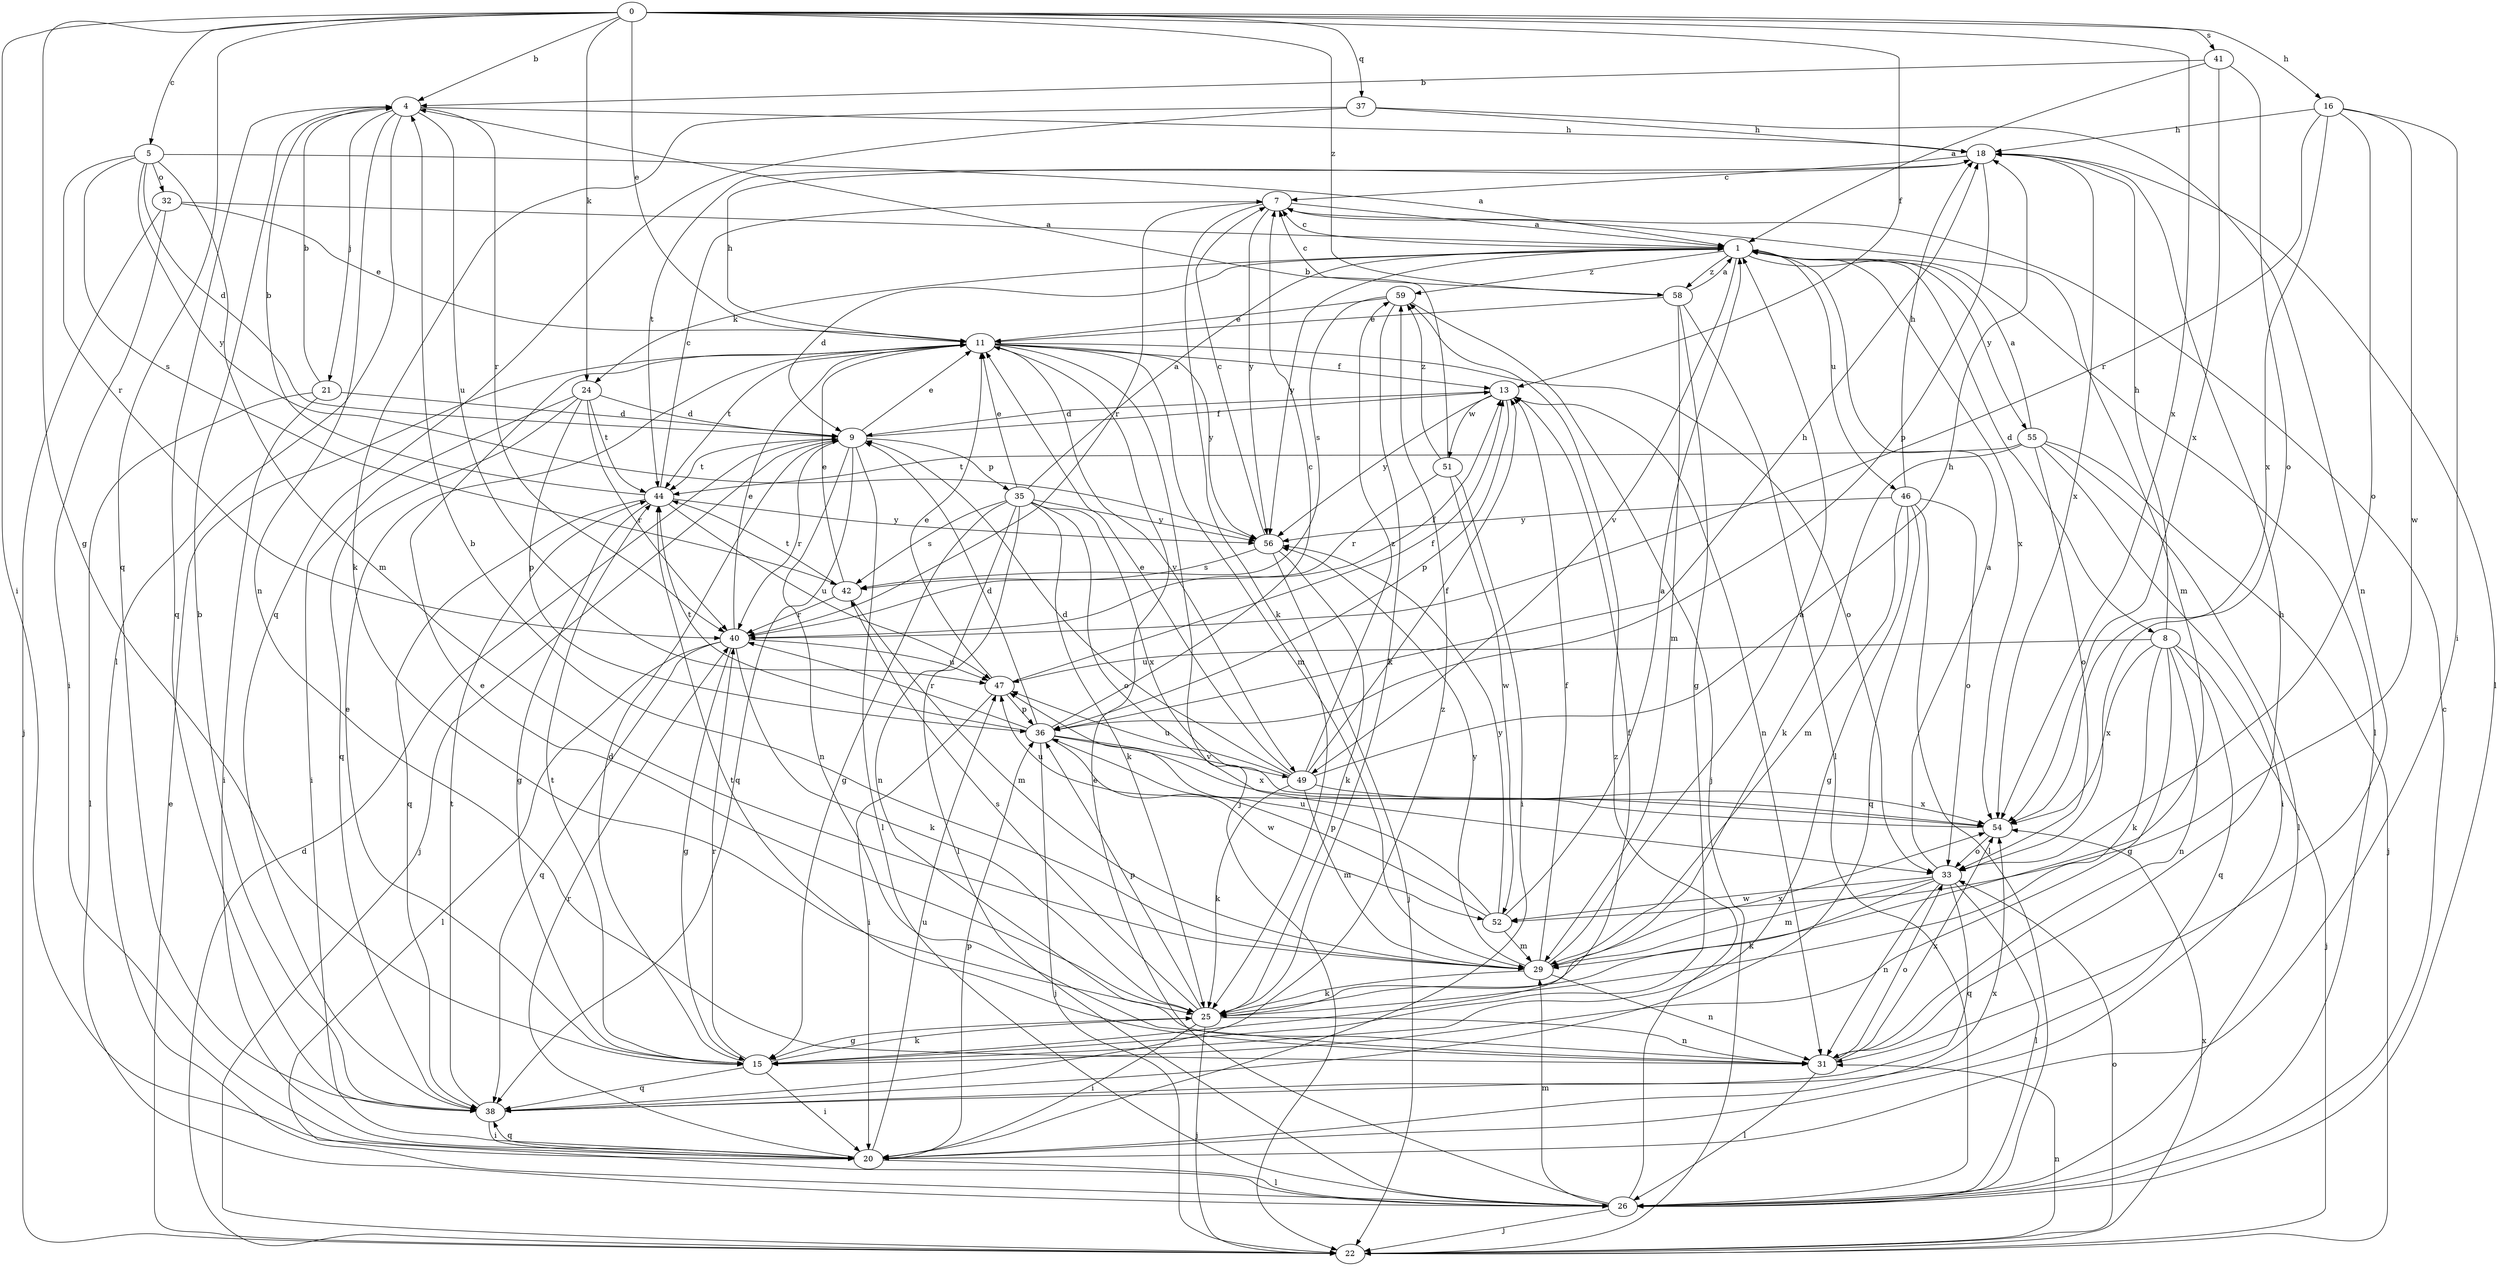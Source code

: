 strict digraph  {
0;
1;
4;
5;
7;
8;
9;
11;
13;
15;
16;
18;
20;
21;
22;
24;
25;
26;
29;
31;
32;
33;
35;
36;
37;
38;
40;
41;
42;
44;
46;
47;
49;
51;
52;
54;
55;
56;
58;
59;
0 -> 4  [label=b];
0 -> 5  [label=c];
0 -> 11  [label=e];
0 -> 13  [label=f];
0 -> 15  [label=g];
0 -> 16  [label=h];
0 -> 20  [label=i];
0 -> 24  [label=k];
0 -> 37  [label=q];
0 -> 38  [label=q];
0 -> 41  [label=s];
0 -> 54  [label=x];
0 -> 58  [label=z];
1 -> 7  [label=c];
1 -> 8  [label=d];
1 -> 9  [label=d];
1 -> 24  [label=k];
1 -> 26  [label=l];
1 -> 46  [label=u];
1 -> 49  [label=v];
1 -> 54  [label=x];
1 -> 55  [label=y];
1 -> 56  [label=y];
1 -> 58  [label=z];
1 -> 59  [label=z];
4 -> 18  [label=h];
4 -> 21  [label=j];
4 -> 26  [label=l];
4 -> 31  [label=n];
4 -> 38  [label=q];
4 -> 40  [label=r];
4 -> 47  [label=u];
5 -> 1  [label=a];
5 -> 9  [label=d];
5 -> 29  [label=m];
5 -> 32  [label=o];
5 -> 40  [label=r];
5 -> 42  [label=s];
5 -> 56  [label=y];
7 -> 1  [label=a];
7 -> 25  [label=k];
7 -> 29  [label=m];
7 -> 40  [label=r];
7 -> 56  [label=y];
8 -> 15  [label=g];
8 -> 18  [label=h];
8 -> 22  [label=j];
8 -> 25  [label=k];
8 -> 31  [label=n];
8 -> 38  [label=q];
8 -> 47  [label=u];
8 -> 54  [label=x];
9 -> 11  [label=e];
9 -> 13  [label=f];
9 -> 22  [label=j];
9 -> 26  [label=l];
9 -> 31  [label=n];
9 -> 35  [label=p];
9 -> 38  [label=q];
9 -> 40  [label=r];
9 -> 44  [label=t];
11 -> 13  [label=f];
11 -> 18  [label=h];
11 -> 22  [label=j];
11 -> 29  [label=m];
11 -> 33  [label=o];
11 -> 44  [label=t];
11 -> 49  [label=v];
11 -> 56  [label=y];
13 -> 9  [label=d];
13 -> 31  [label=n];
13 -> 36  [label=p];
13 -> 51  [label=w];
13 -> 56  [label=y];
15 -> 9  [label=d];
15 -> 11  [label=e];
15 -> 13  [label=f];
15 -> 20  [label=i];
15 -> 25  [label=k];
15 -> 38  [label=q];
15 -> 40  [label=r];
15 -> 44  [label=t];
16 -> 18  [label=h];
16 -> 20  [label=i];
16 -> 33  [label=o];
16 -> 40  [label=r];
16 -> 52  [label=w];
16 -> 54  [label=x];
18 -> 7  [label=c];
18 -> 26  [label=l];
18 -> 36  [label=p];
18 -> 44  [label=t];
18 -> 54  [label=x];
20 -> 26  [label=l];
20 -> 36  [label=p];
20 -> 38  [label=q];
20 -> 40  [label=r];
20 -> 47  [label=u];
20 -> 54  [label=x];
21 -> 4  [label=b];
21 -> 9  [label=d];
21 -> 20  [label=i];
21 -> 26  [label=l];
22 -> 9  [label=d];
22 -> 11  [label=e];
22 -> 31  [label=n];
22 -> 33  [label=o];
22 -> 54  [label=x];
24 -> 9  [label=d];
24 -> 20  [label=i];
24 -> 36  [label=p];
24 -> 38  [label=q];
24 -> 40  [label=r];
24 -> 44  [label=t];
25 -> 11  [label=e];
25 -> 15  [label=g];
25 -> 20  [label=i];
25 -> 22  [label=j];
25 -> 31  [label=n];
25 -> 36  [label=p];
25 -> 42  [label=s];
26 -> 7  [label=c];
26 -> 11  [label=e];
26 -> 22  [label=j];
26 -> 29  [label=m];
26 -> 59  [label=z];
29 -> 1  [label=a];
29 -> 4  [label=b];
29 -> 13  [label=f];
29 -> 25  [label=k];
29 -> 31  [label=n];
29 -> 54  [label=x];
29 -> 56  [label=y];
31 -> 18  [label=h];
31 -> 26  [label=l];
31 -> 33  [label=o];
31 -> 44  [label=t];
31 -> 54  [label=x];
32 -> 1  [label=a];
32 -> 11  [label=e];
32 -> 20  [label=i];
32 -> 22  [label=j];
33 -> 1  [label=a];
33 -> 25  [label=k];
33 -> 26  [label=l];
33 -> 29  [label=m];
33 -> 31  [label=n];
33 -> 38  [label=q];
33 -> 52  [label=w];
35 -> 1  [label=a];
35 -> 11  [label=e];
35 -> 15  [label=g];
35 -> 25  [label=k];
35 -> 26  [label=l];
35 -> 31  [label=n];
35 -> 33  [label=o];
35 -> 42  [label=s];
35 -> 54  [label=x];
35 -> 56  [label=y];
36 -> 7  [label=c];
36 -> 9  [label=d];
36 -> 18  [label=h];
36 -> 22  [label=j];
36 -> 40  [label=r];
36 -> 44  [label=t];
36 -> 49  [label=v];
36 -> 52  [label=w];
36 -> 54  [label=x];
37 -> 18  [label=h];
37 -> 25  [label=k];
37 -> 31  [label=n];
37 -> 38  [label=q];
38 -> 4  [label=b];
38 -> 20  [label=i];
38 -> 44  [label=t];
38 -> 59  [label=z];
40 -> 11  [label=e];
40 -> 13  [label=f];
40 -> 15  [label=g];
40 -> 25  [label=k];
40 -> 26  [label=l];
40 -> 38  [label=q];
40 -> 47  [label=u];
41 -> 1  [label=a];
41 -> 4  [label=b];
41 -> 33  [label=o];
41 -> 54  [label=x];
42 -> 11  [label=e];
42 -> 29  [label=m];
42 -> 40  [label=r];
42 -> 44  [label=t];
44 -> 4  [label=b];
44 -> 7  [label=c];
44 -> 15  [label=g];
44 -> 38  [label=q];
44 -> 47  [label=u];
44 -> 56  [label=y];
46 -> 15  [label=g];
46 -> 18  [label=h];
46 -> 26  [label=l];
46 -> 29  [label=m];
46 -> 33  [label=o];
46 -> 38  [label=q];
46 -> 56  [label=y];
47 -> 11  [label=e];
47 -> 13  [label=f];
47 -> 20  [label=i];
47 -> 36  [label=p];
49 -> 9  [label=d];
49 -> 11  [label=e];
49 -> 13  [label=f];
49 -> 18  [label=h];
49 -> 25  [label=k];
49 -> 29  [label=m];
49 -> 47  [label=u];
49 -> 54  [label=x];
49 -> 59  [label=z];
51 -> 4  [label=b];
51 -> 20  [label=i];
51 -> 40  [label=r];
51 -> 52  [label=w];
51 -> 59  [label=z];
52 -> 1  [label=a];
52 -> 29  [label=m];
52 -> 36  [label=p];
52 -> 47  [label=u];
52 -> 56  [label=y];
54 -> 33  [label=o];
54 -> 47  [label=u];
55 -> 1  [label=a];
55 -> 20  [label=i];
55 -> 22  [label=j];
55 -> 25  [label=k];
55 -> 26  [label=l];
55 -> 33  [label=o];
55 -> 44  [label=t];
56 -> 7  [label=c];
56 -> 22  [label=j];
56 -> 25  [label=k];
56 -> 42  [label=s];
58 -> 1  [label=a];
58 -> 7  [label=c];
58 -> 11  [label=e];
58 -> 15  [label=g];
58 -> 26  [label=l];
58 -> 29  [label=m];
59 -> 11  [label=e];
59 -> 22  [label=j];
59 -> 25  [label=k];
59 -> 42  [label=s];
}
